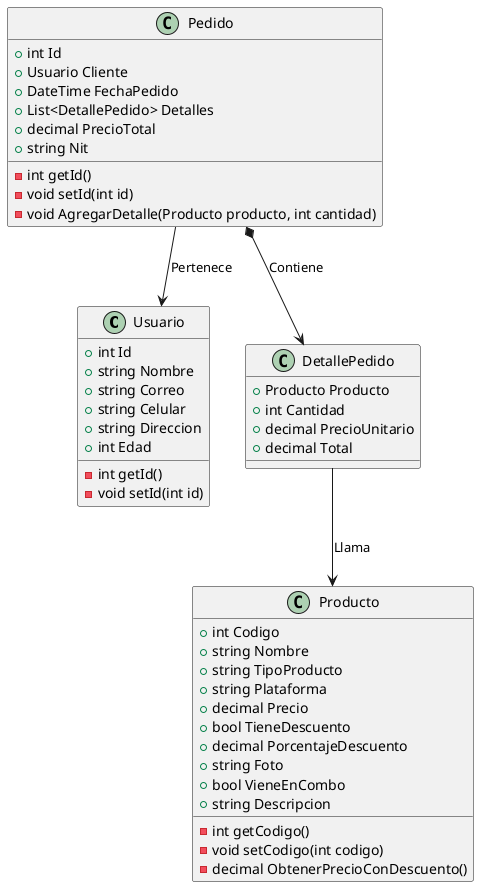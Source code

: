 @startuml diagramaClases
class Usuario {
    +int Id
    +string Nombre
    +string Correo
    +string Celular
    +string Direccion
    +int Edad
    -int getId()
    -void setId(int id)
}

class Producto {
    +int Codigo
    +string Nombre
    +string TipoProducto
    +string Plataforma
    +decimal Precio
    +bool TieneDescuento
    +decimal PorcentajeDescuento
    +string Foto
    +bool VieneEnCombo
    +string Descripcion
    -int getCodigo()
    -void setCodigo(int codigo)
    -decimal ObtenerPrecioConDescuento()
}

class Pedido {
    +int Id
    +Usuario Cliente
    +DateTime FechaPedido
    +List<DetallePedido> Detalles
    +decimal PrecioTotal
    +string Nit
    -int getId()
    -void setId(int id)
    -void AgregarDetalle(Producto producto, int cantidad)
}

class DetallePedido {
    +Producto Producto
    +int Cantidad
    +decimal PrecioUnitario
    +decimal Total
}

Pedido --> Usuario : "Pertenece"
Pedido *--> DetallePedido : "Contiene"
DetallePedido --> Producto : "Llama"
@enduml